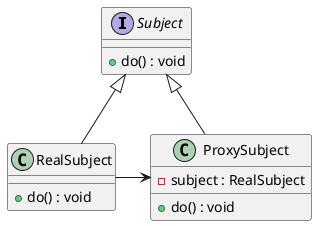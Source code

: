@startuml
interface Subject{
    + do() : void
}

class RealSubject{
    + do() : void
}
class ProxySubject{
    - subject : RealSubject
    + do() : void
}

Subject <|-- RealSubject
Subject <|-- ProxySubject
ProxySubject <-left- RealSubject
@enduml